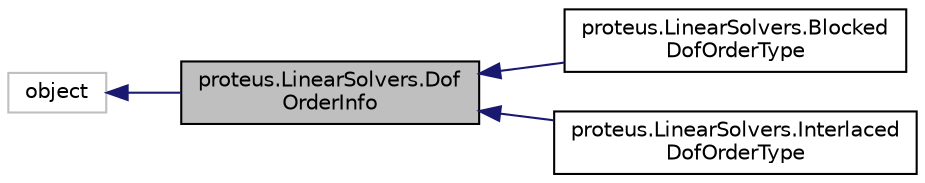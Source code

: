 digraph "proteus.LinearSolvers.DofOrderInfo"
{
 // LATEX_PDF_SIZE
  edge [fontname="Helvetica",fontsize="10",labelfontname="Helvetica",labelfontsize="10"];
  node [fontname="Helvetica",fontsize="10",shape=record];
  rankdir="LR";
  Node1 [label="proteus.LinearSolvers.Dof\lOrderInfo",height=0.2,width=0.4,color="black", fillcolor="grey75", style="filled", fontcolor="black",tooltip=" "];
  Node2 -> Node1 [dir="back",color="midnightblue",fontsize="10",style="solid",fontname="Helvetica"];
  Node2 [label="object",height=0.2,width=0.4,color="grey75", fillcolor="white", style="filled",tooltip=" "];
  Node1 -> Node3 [dir="back",color="midnightblue",fontsize="10",style="solid",fontname="Helvetica"];
  Node3 [label="proteus.LinearSolvers.Blocked\lDofOrderType",height=0.2,width=0.4,color="black", fillcolor="white", style="filled",URL="$classproteus_1_1LinearSolvers_1_1BlockedDofOrderType.html",tooltip=" "];
  Node1 -> Node4 [dir="back",color="midnightblue",fontsize="10",style="solid",fontname="Helvetica"];
  Node4 [label="proteus.LinearSolvers.Interlaced\lDofOrderType",height=0.2,width=0.4,color="black", fillcolor="white", style="filled",URL="$classproteus_1_1LinearSolvers_1_1InterlacedDofOrderType.html",tooltip=" "];
}
